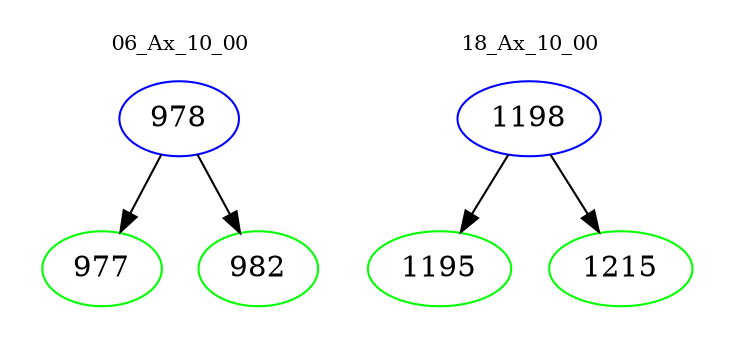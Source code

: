 digraph{
subgraph cluster_0 {
color = white
label = "06_Ax_10_00";
fontsize=10;
T0_978 [label="978", color="blue"]
T0_978 -> T0_977 [color="black"]
T0_977 [label="977", color="green"]
T0_978 -> T0_982 [color="black"]
T0_982 [label="982", color="green"]
}
subgraph cluster_1 {
color = white
label = "18_Ax_10_00";
fontsize=10;
T1_1198 [label="1198", color="blue"]
T1_1198 -> T1_1195 [color="black"]
T1_1195 [label="1195", color="green"]
T1_1198 -> T1_1215 [color="black"]
T1_1215 [label="1215", color="green"]
}
}
